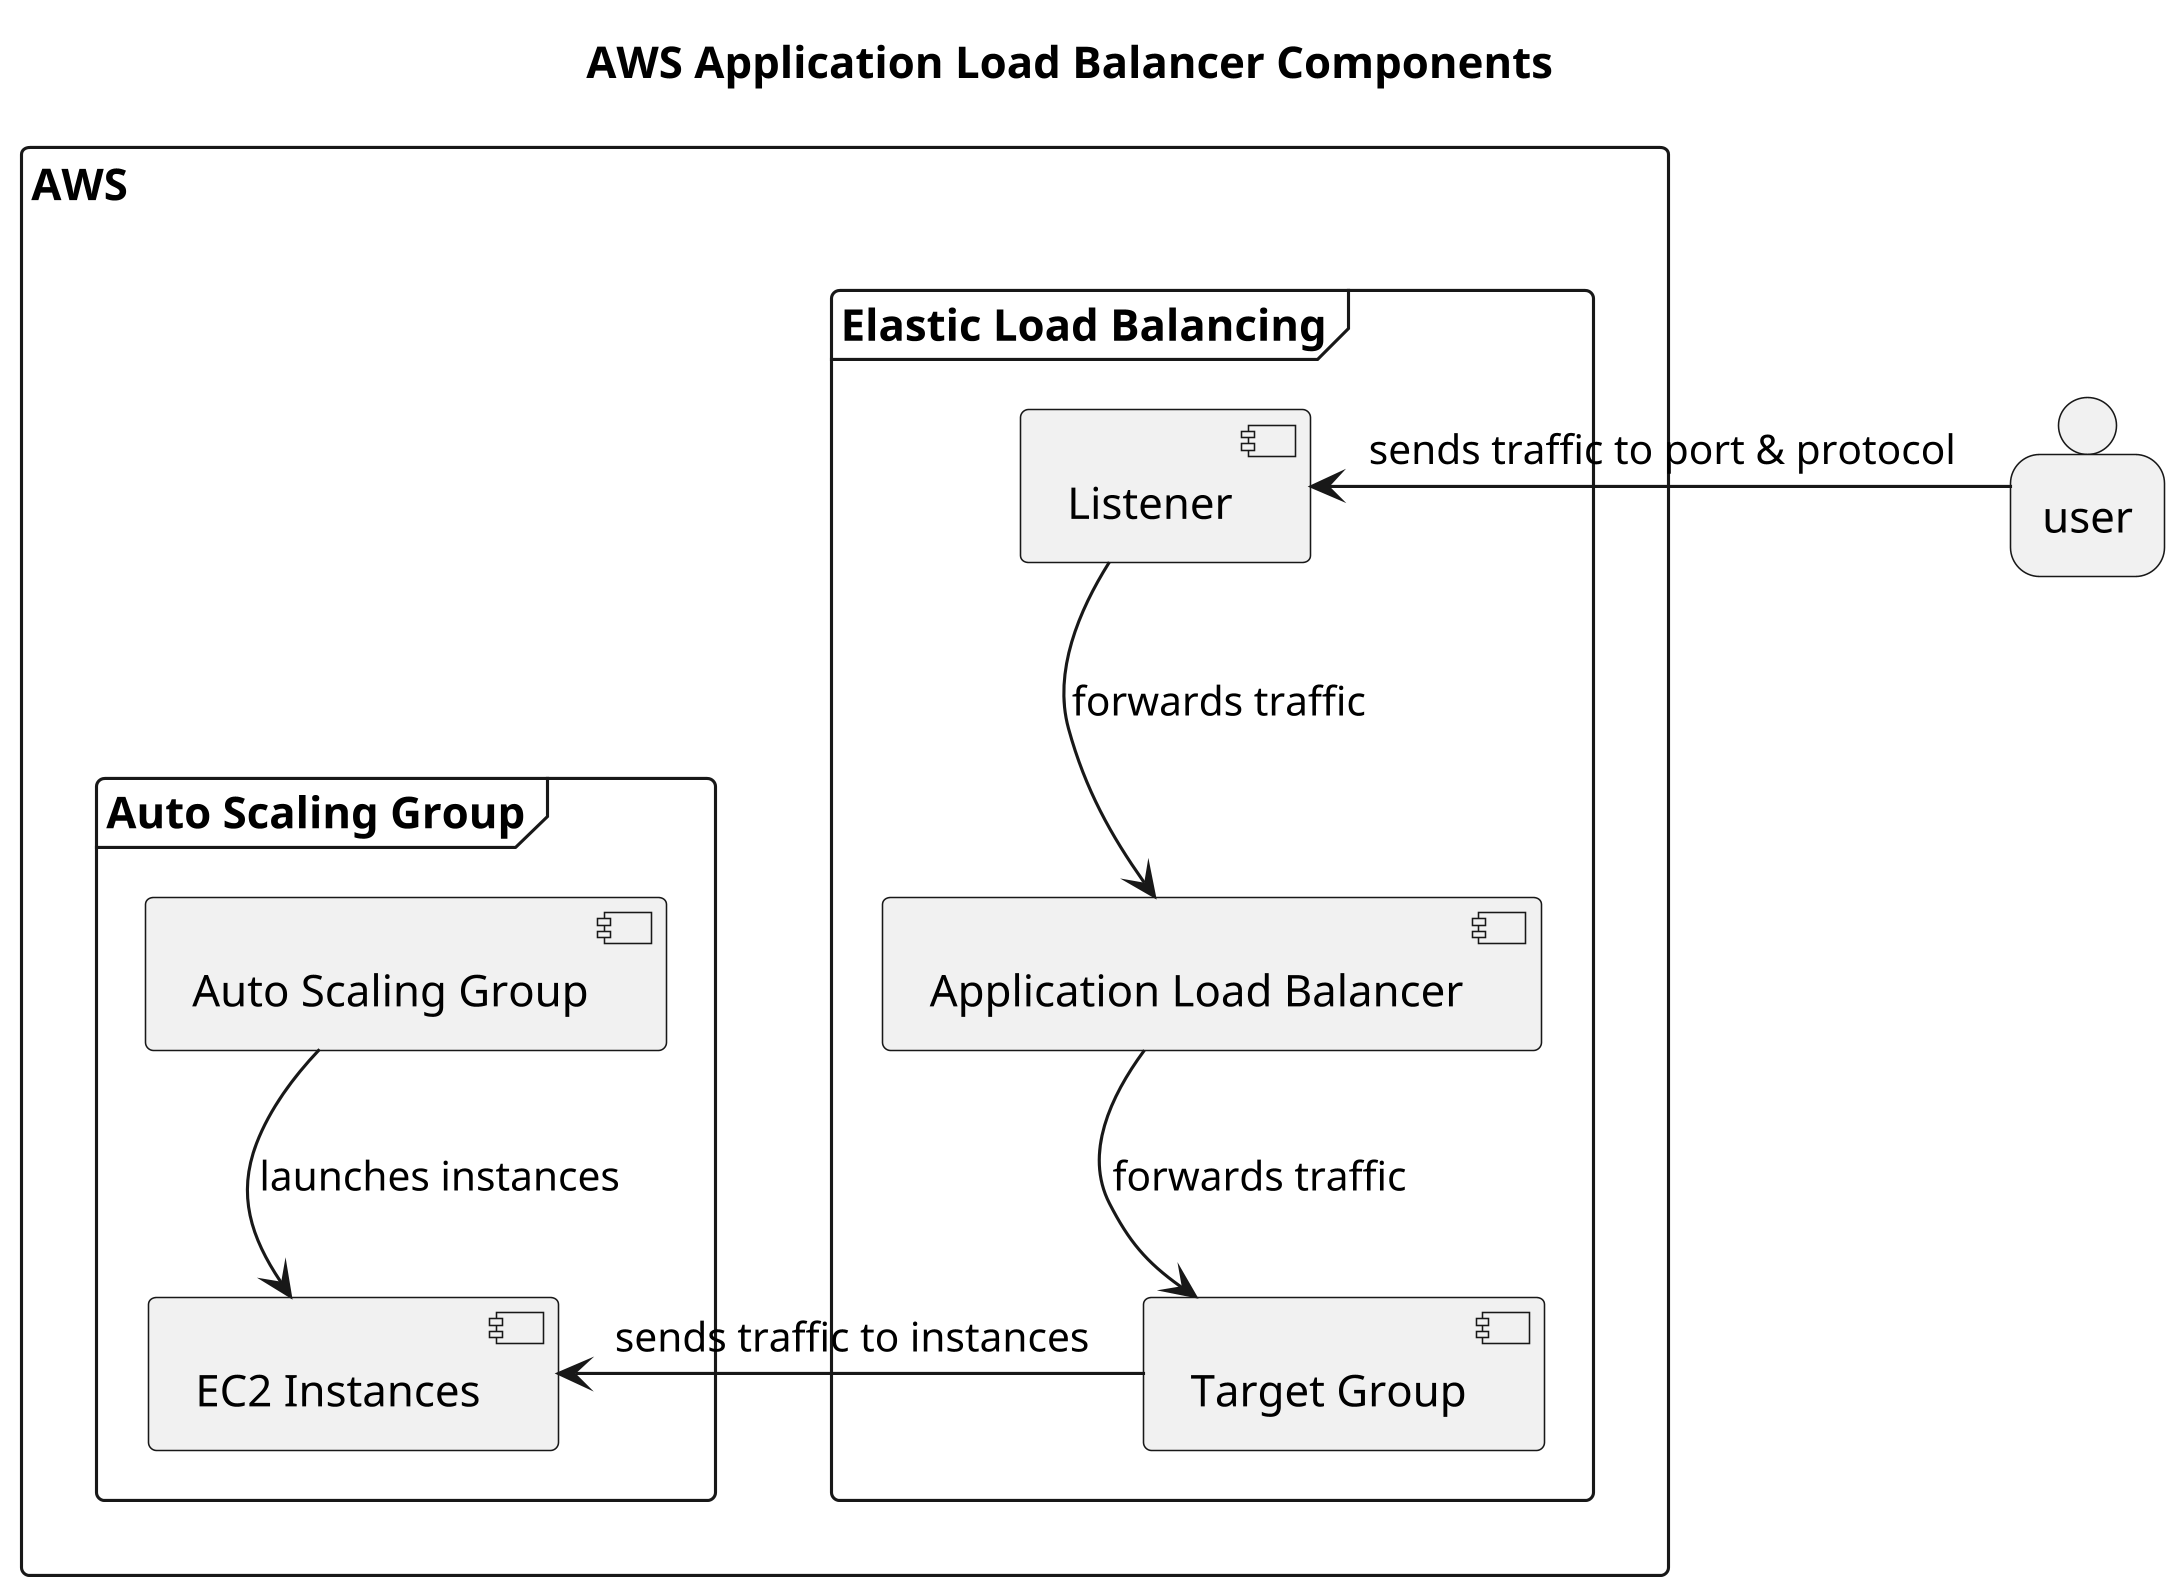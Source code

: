 @startuml
title AWS Application Load Balancer Components

top to bottom direction

skinparam dpi 300
skinparam shadowing false
skinparam monochrome true
skinparam componentStyle uml2
skinparam packageStyle rectangle
skinparam packageTitleAlignment left

Person user

package "AWS" {
    frame "Elastic Load Balancing" {
        [Listener] as listener
        [Application Load Balancer] as alb
        [Target Group] as tg
    }

    frame "Auto Scaling Group" {
        [Auto Scaling Group] as asg
        [EC2 Instances] as ec2

        asg -> ec2 : launches instances
    }
}

listener -[hidden]d- alb
alb -[hidden]d- tg

asg -[hidden]d- ec2

user -> listener: sends traffic to port & protocol
listener -> alb : forwards traffic
alb -> tg : forwards traffic
tg -> ec2 : sends traffic to instances

@enduml
